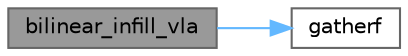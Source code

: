 digraph "bilinear_infill_vla"
{
 // LATEX_PDF_SIZE
  bgcolor="transparent";
  edge [fontname=Helvetica,fontsize=10,labelfontname=Helvetica,labelfontsize=10];
  node [fontname=Helvetica,fontsize=10,shape=box,height=0.2,width=0.4];
  rankdir="LR";
  Node1 [id="Node000001",label="bilinear_infill_vla",height=0.2,width=0.4,color="gray40", fillcolor="grey60", style="filled", fontcolor="black",tooltip="Functions for computing color endpoints and texel weights."];
  Node1 -> Node2 [id="edge1_Node000001_Node000002",color="steelblue1",style="solid",tooltip=" "];
  Node2 [id="Node000002",label="gatherf",height=0.2,width=0.4,color="grey40", fillcolor="white", style="filled",URL="$astcenc__vecmathlib__avx2__8_8h.html#aae2f99eb48f3cde0f4739b894e8ca29f",tooltip="Load a vector of gathered results from an array;"];
}
